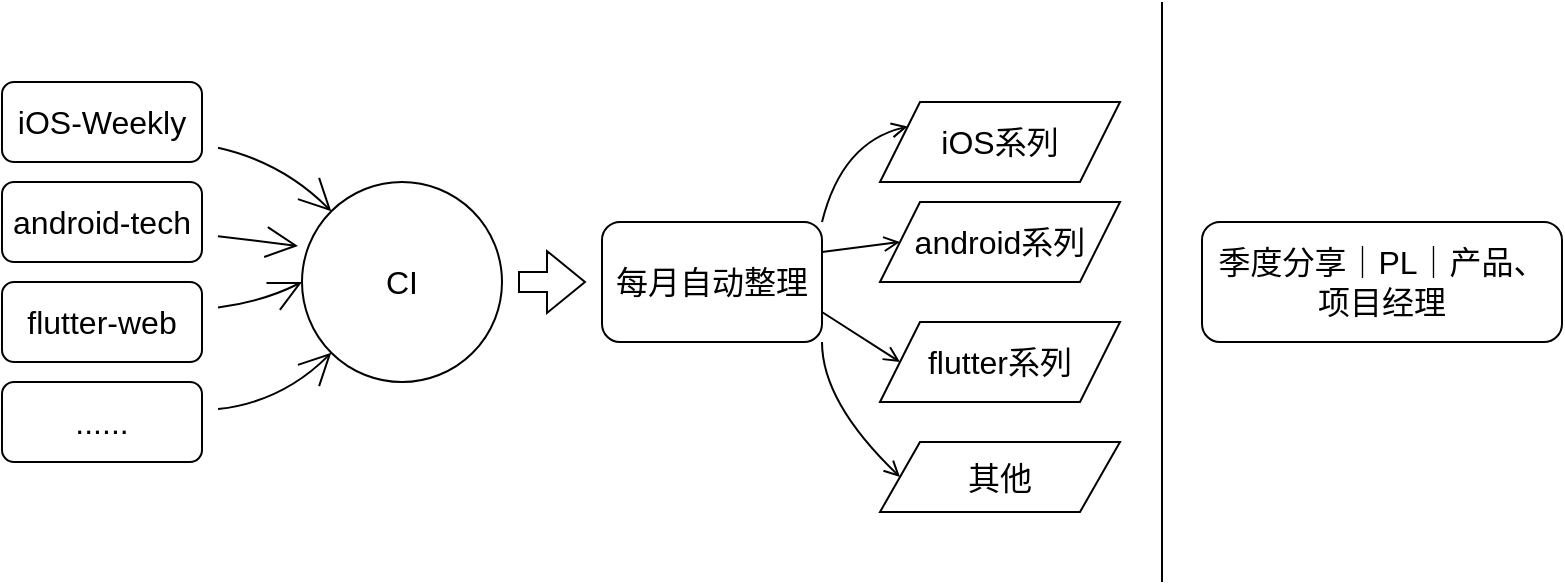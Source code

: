 <mxfile version="20.7.4" type="github">
  <diagram id="8Ll88vAG64B_30g3c1Fw" name="第 1 页">
    <mxGraphModel dx="1434" dy="736" grid="1" gridSize="10" guides="1" tooltips="1" connect="1" arrows="1" fold="1" page="1" pageScale="1" pageWidth="1200" pageHeight="600" math="0" shadow="0">
      <root>
        <mxCell id="0" />
        <mxCell id="1" parent="0" />
        <mxCell id="mm5lNdN80OMC59J0B6N4-8" style="edgeStyle=none;curved=1;rounded=0;orthogonalLoop=1;jettySize=auto;html=1;entryX=0;entryY=0;entryDx=0;entryDy=0;fontSize=12;endArrow=open;startSize=14;endSize=14;sourcePerimeterSpacing=8;targetPerimeterSpacing=8;" parent="1" source="mm5lNdN80OMC59J0B6N4-1" target="mm5lNdN80OMC59J0B6N4-4" edge="1">
          <mxGeometry relative="1" as="geometry">
            <Array as="points">
              <mxPoint x="390" y="180" />
            </Array>
          </mxGeometry>
        </mxCell>
        <mxCell id="mm5lNdN80OMC59J0B6N4-1" value="iOS-Weekly" style="rounded=1;whiteSpace=wrap;html=1;fontSize=16;" parent="1" vertex="1">
          <mxGeometry x="250" y="140" width="100" height="40" as="geometry" />
        </mxCell>
        <mxCell id="mm5lNdN80OMC59J0B6N4-9" style="edgeStyle=none;curved=1;rounded=0;orthogonalLoop=1;jettySize=auto;html=1;entryX=-0.02;entryY=0.32;entryDx=0;entryDy=0;entryPerimeter=0;fontSize=12;endArrow=open;startSize=14;endSize=14;sourcePerimeterSpacing=8;targetPerimeterSpacing=8;" parent="1" source="mm5lNdN80OMC59J0B6N4-2" target="mm5lNdN80OMC59J0B6N4-4" edge="1">
          <mxGeometry relative="1" as="geometry" />
        </mxCell>
        <mxCell id="mm5lNdN80OMC59J0B6N4-2" value="android-tech" style="rounded=1;whiteSpace=wrap;html=1;fontSize=16;" parent="1" vertex="1">
          <mxGeometry x="250" y="190" width="100" height="40" as="geometry" />
        </mxCell>
        <mxCell id="mm5lNdN80OMC59J0B6N4-10" style="edgeStyle=none;curved=1;rounded=0;orthogonalLoop=1;jettySize=auto;html=1;entryX=0;entryY=0.5;entryDx=0;entryDy=0;fontSize=12;endArrow=open;startSize=14;endSize=14;sourcePerimeterSpacing=8;targetPerimeterSpacing=8;" parent="1" source="mm5lNdN80OMC59J0B6N4-3" target="mm5lNdN80OMC59J0B6N4-4" edge="1">
          <mxGeometry relative="1" as="geometry">
            <Array as="points">
              <mxPoint x="380" y="250" />
            </Array>
          </mxGeometry>
        </mxCell>
        <mxCell id="mm5lNdN80OMC59J0B6N4-3" value="flutter-web" style="rounded=1;whiteSpace=wrap;html=1;fontSize=16;" parent="1" vertex="1">
          <mxGeometry x="250" y="240" width="100" height="40" as="geometry" />
        </mxCell>
        <mxCell id="mm5lNdN80OMC59J0B6N4-18" value="" style="edgeStyle=none;curved=1;rounded=0;orthogonalLoop=1;jettySize=auto;html=1;fontSize=12;endArrow=open;sourcePerimeterSpacing=8;targetPerimeterSpacing=8;shape=flexArrow;" parent="1" source="mm5lNdN80OMC59J0B6N4-4" target="mm5lNdN80OMC59J0B6N4-12" edge="1">
          <mxGeometry relative="1" as="geometry" />
        </mxCell>
        <mxCell id="mm5lNdN80OMC59J0B6N4-4" value="CI" style="ellipse;whiteSpace=wrap;html=1;aspect=fixed;fontSize=16;" parent="1" vertex="1">
          <mxGeometry x="400" y="190" width="100" height="100" as="geometry" />
        </mxCell>
        <mxCell id="mm5lNdN80OMC59J0B6N4-11" style="edgeStyle=none;curved=1;rounded=0;orthogonalLoop=1;jettySize=auto;html=1;entryX=0;entryY=1;entryDx=0;entryDy=0;fontSize=12;endArrow=open;startSize=14;endSize=14;sourcePerimeterSpacing=8;targetPerimeterSpacing=8;" parent="1" source="mm5lNdN80OMC59J0B6N4-5" target="mm5lNdN80OMC59J0B6N4-4" edge="1">
          <mxGeometry relative="1" as="geometry">
            <Array as="points">
              <mxPoint x="390" y="300" />
            </Array>
          </mxGeometry>
        </mxCell>
        <mxCell id="mm5lNdN80OMC59J0B6N4-5" value="......" style="rounded=1;whiteSpace=wrap;html=1;fontSize=16;" parent="1" vertex="1">
          <mxGeometry x="250" y="290" width="100" height="40" as="geometry" />
        </mxCell>
        <mxCell id="mm5lNdN80OMC59J0B6N4-19" style="edgeStyle=none;curved=1;rounded=0;orthogonalLoop=1;jettySize=auto;html=1;entryX=0;entryY=0.25;entryDx=0;entryDy=0;fontSize=12;endArrow=open;sourcePerimeterSpacing=8;targetPerimeterSpacing=8;exitX=1;exitY=0;exitDx=0;exitDy=0;" parent="1" source="mm5lNdN80OMC59J0B6N4-12" target="mm5lNdN80OMC59J0B6N4-14" edge="1">
          <mxGeometry relative="1" as="geometry">
            <Array as="points">
              <mxPoint x="670" y="170" />
            </Array>
          </mxGeometry>
        </mxCell>
        <mxCell id="mm5lNdN80OMC59J0B6N4-20" style="edgeStyle=none;curved=1;rounded=0;orthogonalLoop=1;jettySize=auto;html=1;entryX=0;entryY=0.5;entryDx=0;entryDy=0;fontSize=12;endArrow=open;sourcePerimeterSpacing=8;targetPerimeterSpacing=8;exitX=1;exitY=0.25;exitDx=0;exitDy=0;" parent="1" source="mm5lNdN80OMC59J0B6N4-12" target="mm5lNdN80OMC59J0B6N4-15" edge="1">
          <mxGeometry relative="1" as="geometry" />
        </mxCell>
        <mxCell id="mm5lNdN80OMC59J0B6N4-21" style="edgeStyle=none;curved=1;rounded=0;orthogonalLoop=1;jettySize=auto;html=1;entryX=0;entryY=0.5;entryDx=0;entryDy=0;fontSize=12;endArrow=open;sourcePerimeterSpacing=8;targetPerimeterSpacing=8;exitX=1;exitY=0.75;exitDx=0;exitDy=0;" parent="1" source="mm5lNdN80OMC59J0B6N4-12" target="mm5lNdN80OMC59J0B6N4-16" edge="1">
          <mxGeometry relative="1" as="geometry">
            <mxPoint x="660" y="240" as="sourcePoint" />
          </mxGeometry>
        </mxCell>
        <mxCell id="mm5lNdN80OMC59J0B6N4-22" style="edgeStyle=none;curved=1;rounded=0;orthogonalLoop=1;jettySize=auto;html=1;entryX=0;entryY=0.5;entryDx=0;entryDy=0;fontSize=12;endArrow=open;sourcePerimeterSpacing=8;targetPerimeterSpacing=8;exitX=1;exitY=1;exitDx=0;exitDy=0;" parent="1" source="mm5lNdN80OMC59J0B6N4-12" target="mm5lNdN80OMC59J0B6N4-17" edge="1">
          <mxGeometry relative="1" as="geometry">
            <Array as="points">
              <mxPoint x="660" y="300" />
            </Array>
          </mxGeometry>
        </mxCell>
        <mxCell id="mm5lNdN80OMC59J0B6N4-12" value="每月自动整理" style="rounded=1;whiteSpace=wrap;html=1;fontSize=16;" parent="1" vertex="1">
          <mxGeometry x="550" y="210" width="110" height="60" as="geometry" />
        </mxCell>
        <mxCell id="mm5lNdN80OMC59J0B6N4-14" value="iOS系列" style="shape=parallelogram;perimeter=parallelogramPerimeter;whiteSpace=wrap;html=1;fixedSize=1;fontSize=16;" parent="1" vertex="1">
          <mxGeometry x="689" y="150" width="120" height="40" as="geometry" />
        </mxCell>
        <mxCell id="mm5lNdN80OMC59J0B6N4-15" value="android系列" style="shape=parallelogram;perimeter=parallelogramPerimeter;whiteSpace=wrap;html=1;fixedSize=1;fontSize=16;" parent="1" vertex="1">
          <mxGeometry x="689" y="200" width="120" height="40" as="geometry" />
        </mxCell>
        <mxCell id="mm5lNdN80OMC59J0B6N4-16" value="flutter系列" style="shape=parallelogram;perimeter=parallelogramPerimeter;whiteSpace=wrap;html=1;fixedSize=1;fontSize=16;" parent="1" vertex="1">
          <mxGeometry x="689" y="260" width="120" height="40" as="geometry" />
        </mxCell>
        <mxCell id="mm5lNdN80OMC59J0B6N4-17" value="其他" style="shape=parallelogram;perimeter=parallelogramPerimeter;whiteSpace=wrap;html=1;fixedSize=1;fontSize=16;" parent="1" vertex="1">
          <mxGeometry x="689" y="320" width="120" height="35" as="geometry" />
        </mxCell>
        <mxCell id="mm5lNdN80OMC59J0B6N4-23" value="" style="endArrow=none;html=1;rounded=0;fontSize=12;sourcePerimeterSpacing=8;targetPerimeterSpacing=8;curved=1;" parent="1" edge="1">
          <mxGeometry width="50" height="50" relative="1" as="geometry">
            <mxPoint x="830" y="390" as="sourcePoint" />
            <mxPoint x="830" y="100" as="targetPoint" />
          </mxGeometry>
        </mxCell>
        <mxCell id="mm5lNdN80OMC59J0B6N4-24" value="季度分享｜PL｜产品、项目经理" style="rounded=1;whiteSpace=wrap;html=1;fontSize=16;" parent="1" vertex="1">
          <mxGeometry x="850" y="210" width="180" height="60" as="geometry" />
        </mxCell>
      </root>
    </mxGraphModel>
  </diagram>
</mxfile>
